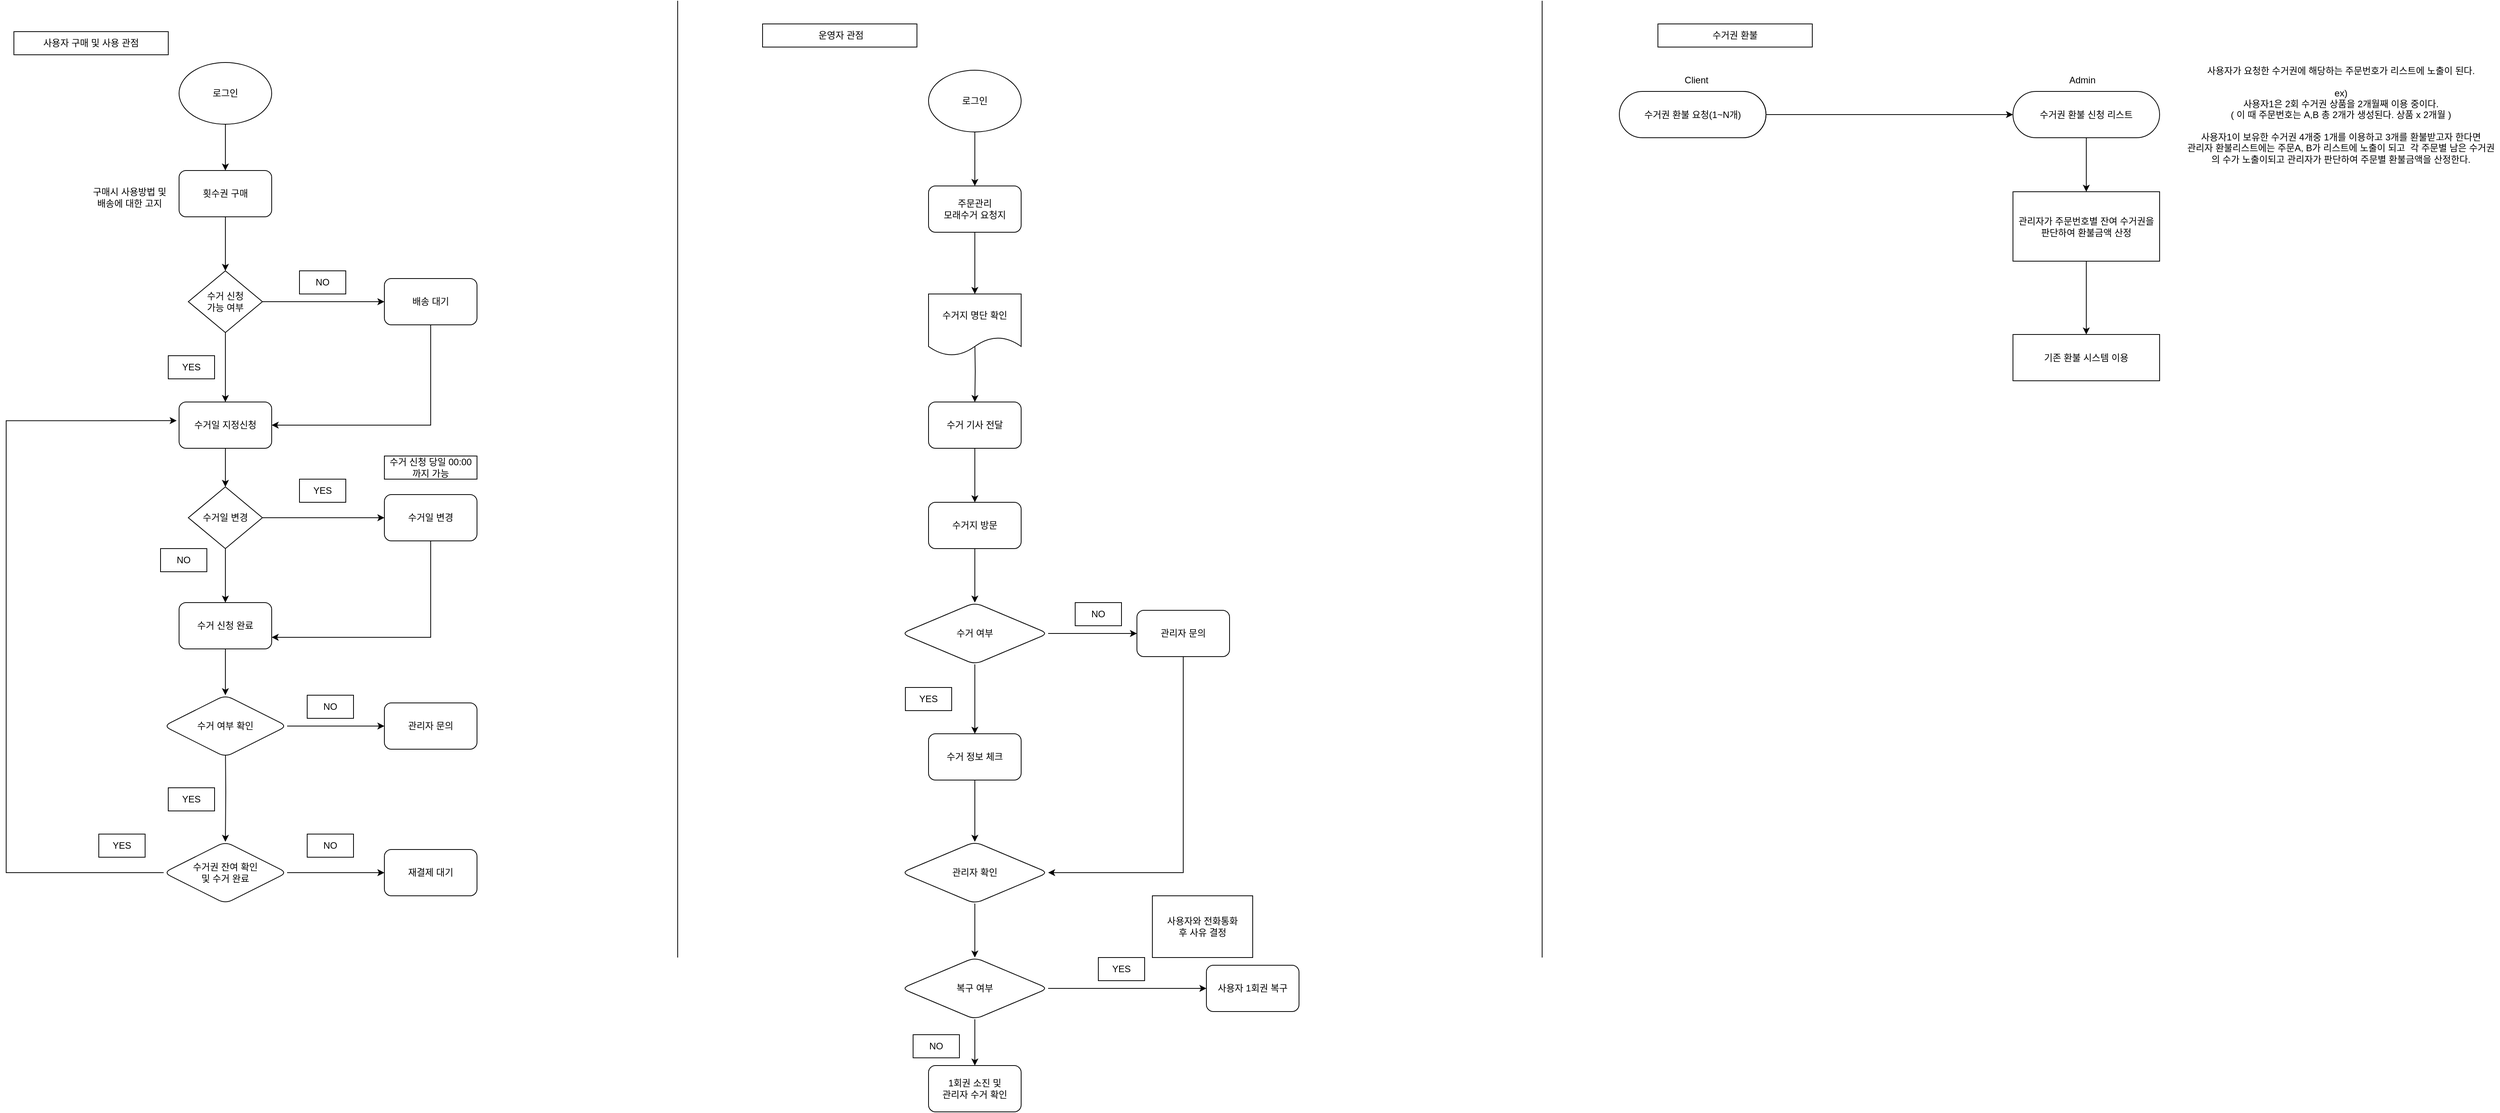<mxfile version="22.0.7" type="github" pages="2">
  <diagram id="H3zZEIaYL67HUxXsGde5" name="페이지-2">
    <mxGraphModel dx="2868" dy="1476" grid="1" gridSize="10" guides="1" tooltips="1" connect="1" arrows="1" fold="1" page="1" pageScale="1" pageWidth="1200" pageHeight="1920" math="0" shadow="0">
      <root>
        <mxCell id="0" />
        <mxCell id="1" parent="0" />
        <mxCell id="jmfgGKxmENcSXTLJLYZ2-7" value="" style="edgeStyle=orthogonalEdgeStyle;rounded=0;orthogonalLoop=1;jettySize=auto;html=1;" parent="1" source="jmfgGKxmENcSXTLJLYZ2-1" target="jmfgGKxmENcSXTLJLYZ2-2" edge="1">
          <mxGeometry relative="1" as="geometry" />
        </mxCell>
        <mxCell id="jmfgGKxmENcSXTLJLYZ2-1" value="로그인" style="ellipse;whiteSpace=wrap;html=1;" parent="1" vertex="1">
          <mxGeometry x="514" y="80" width="120" height="80" as="geometry" />
        </mxCell>
        <mxCell id="jmfgGKxmENcSXTLJLYZ2-8" value="" style="edgeStyle=orthogonalEdgeStyle;rounded=0;orthogonalLoop=1;jettySize=auto;html=1;" parent="1" source="jmfgGKxmENcSXTLJLYZ2-2" target="jmfgGKxmENcSXTLJLYZ2-4" edge="1">
          <mxGeometry relative="1" as="geometry" />
        </mxCell>
        <mxCell id="jmfgGKxmENcSXTLJLYZ2-2" value="횟수권 구매" style="rounded=1;whiteSpace=wrap;html=1;" parent="1" vertex="1">
          <mxGeometry x="514" y="220" width="120" height="60" as="geometry" />
        </mxCell>
        <mxCell id="jmfgGKxmENcSXTLJLYZ2-6" value="" style="edgeStyle=orthogonalEdgeStyle;rounded=0;orthogonalLoop=1;jettySize=auto;html=1;" parent="1" source="jmfgGKxmENcSXTLJLYZ2-4" target="jmfgGKxmENcSXTLJLYZ2-5" edge="1">
          <mxGeometry relative="1" as="geometry" />
        </mxCell>
        <mxCell id="jmfgGKxmENcSXTLJLYZ2-11" value="" style="edgeStyle=orthogonalEdgeStyle;rounded=0;orthogonalLoop=1;jettySize=auto;html=1;" parent="1" source="jmfgGKxmENcSXTLJLYZ2-4" edge="1">
          <mxGeometry relative="1" as="geometry">
            <mxPoint x="574" y="520" as="targetPoint" />
          </mxGeometry>
        </mxCell>
        <mxCell id="jmfgGKxmENcSXTLJLYZ2-4" value="수거 신청 &lt;br&gt;가능 여부" style="rhombus;whiteSpace=wrap;html=1;" parent="1" vertex="1">
          <mxGeometry x="526" y="350" width="96" height="80" as="geometry" />
        </mxCell>
        <mxCell id="jmfgGKxmENcSXTLJLYZ2-26" style="edgeStyle=orthogonalEdgeStyle;rounded=0;orthogonalLoop=1;jettySize=auto;html=1;entryX=1;entryY=0.5;entryDx=0;entryDy=0;" parent="1" source="jmfgGKxmENcSXTLJLYZ2-5" target="jmfgGKxmENcSXTLJLYZ2-15" edge="1">
          <mxGeometry relative="1" as="geometry">
            <Array as="points">
              <mxPoint x="840" y="550" />
            </Array>
          </mxGeometry>
        </mxCell>
        <mxCell id="jmfgGKxmENcSXTLJLYZ2-5" value="배송 대기" style="rounded=1;whiteSpace=wrap;html=1;" parent="1" vertex="1">
          <mxGeometry x="780" y="360" width="120" height="60" as="geometry" />
        </mxCell>
        <mxCell id="jmfgGKxmENcSXTLJLYZ2-9" value="구매시 사용방법 및&lt;br&gt;배송에 대한 고지" style="text;html=1;strokeColor=none;fillColor=none;align=center;verticalAlign=middle;whiteSpace=wrap;rounded=0;" parent="1" vertex="1">
          <mxGeometry x="390" y="220" width="120" height="70" as="geometry" />
        </mxCell>
        <mxCell id="jmfgGKxmENcSXTLJLYZ2-13" value="NO" style="text;html=1;strokeColor=default;fillColor=none;align=center;verticalAlign=middle;whiteSpace=wrap;rounded=0;" parent="1" vertex="1">
          <mxGeometry x="670" y="350" width="60" height="30" as="geometry" />
        </mxCell>
        <mxCell id="jmfgGKxmENcSXTLJLYZ2-14" value="YES" style="text;html=1;strokeColor=default;fillColor=none;align=center;verticalAlign=middle;whiteSpace=wrap;rounded=0;" parent="1" vertex="1">
          <mxGeometry x="500" y="460" width="60" height="30" as="geometry" />
        </mxCell>
        <mxCell id="jmfgGKxmENcSXTLJLYZ2-18" value="" style="edgeStyle=orthogonalEdgeStyle;rounded=0;orthogonalLoop=1;jettySize=auto;html=1;" parent="1" source="jmfgGKxmENcSXTLJLYZ2-15" target="jmfgGKxmENcSXTLJLYZ2-17" edge="1">
          <mxGeometry relative="1" as="geometry" />
        </mxCell>
        <mxCell id="jmfgGKxmENcSXTLJLYZ2-15" value="수거일 지정신청" style="rounded=1;whiteSpace=wrap;html=1;" parent="1" vertex="1">
          <mxGeometry x="514" y="520" width="120" height="60" as="geometry" />
        </mxCell>
        <mxCell id="jmfgGKxmENcSXTLJLYZ2-22" value="" style="edgeStyle=orthogonalEdgeStyle;rounded=0;orthogonalLoop=1;jettySize=auto;html=1;" parent="1" source="jmfgGKxmENcSXTLJLYZ2-17" target="jmfgGKxmENcSXTLJLYZ2-19" edge="1">
          <mxGeometry relative="1" as="geometry" />
        </mxCell>
        <mxCell id="jmfgGKxmENcSXTLJLYZ2-24" value="" style="edgeStyle=orthogonalEdgeStyle;rounded=0;orthogonalLoop=1;jettySize=auto;html=1;" parent="1" source="jmfgGKxmENcSXTLJLYZ2-17" target="jmfgGKxmENcSXTLJLYZ2-23" edge="1">
          <mxGeometry relative="1" as="geometry" />
        </mxCell>
        <mxCell id="jmfgGKxmENcSXTLJLYZ2-17" value="수거일 변경" style="rhombus;whiteSpace=wrap;html=1;" parent="1" vertex="1">
          <mxGeometry x="526" y="630" width="96" height="80" as="geometry" />
        </mxCell>
        <mxCell id="45ZhJ96Yoqv4pbPW2KJ0-20" value="" style="edgeStyle=orthogonalEdgeStyle;rounded=0;orthogonalLoop=1;jettySize=auto;html=1;" parent="1" source="jmfgGKxmENcSXTLJLYZ2-19" edge="1">
          <mxGeometry relative="1" as="geometry">
            <mxPoint x="574" y="900" as="targetPoint" />
          </mxGeometry>
        </mxCell>
        <mxCell id="jmfgGKxmENcSXTLJLYZ2-19" value="수거 신청 완료" style="rounded=1;whiteSpace=wrap;html=1;" parent="1" vertex="1">
          <mxGeometry x="514" y="780" width="120" height="60" as="geometry" />
        </mxCell>
        <mxCell id="jmfgGKxmENcSXTLJLYZ2-20" value="NO" style="text;html=1;strokeColor=default;fillColor=none;align=center;verticalAlign=middle;whiteSpace=wrap;rounded=0;" parent="1" vertex="1">
          <mxGeometry x="490" y="710" width="60" height="30" as="geometry" />
        </mxCell>
        <mxCell id="jmfgGKxmENcSXTLJLYZ2-27" style="edgeStyle=orthogonalEdgeStyle;rounded=0;orthogonalLoop=1;jettySize=auto;html=1;entryX=1;entryY=0.75;entryDx=0;entryDy=0;" parent="1" source="jmfgGKxmENcSXTLJLYZ2-23" target="jmfgGKxmENcSXTLJLYZ2-19" edge="1">
          <mxGeometry relative="1" as="geometry">
            <Array as="points">
              <mxPoint x="840" y="825" />
            </Array>
          </mxGeometry>
        </mxCell>
        <mxCell id="jmfgGKxmENcSXTLJLYZ2-23" value="수거일 변경" style="rounded=1;whiteSpace=wrap;html=1;" parent="1" vertex="1">
          <mxGeometry x="780" y="640" width="120" height="60" as="geometry" />
        </mxCell>
        <mxCell id="jmfgGKxmENcSXTLJLYZ2-25" value="YES" style="text;html=1;strokeColor=default;fillColor=none;align=center;verticalAlign=middle;whiteSpace=wrap;rounded=0;" parent="1" vertex="1">
          <mxGeometry x="670" y="620" width="60" height="30" as="geometry" />
        </mxCell>
        <mxCell id="jmfgGKxmENcSXTLJLYZ2-28" value="사용자 구매 및 사용 관점" style="text;html=1;strokeColor=default;fillColor=none;align=center;verticalAlign=middle;whiteSpace=wrap;rounded=0;" parent="1" vertex="1">
          <mxGeometry x="300" y="40" width="200" height="30" as="geometry" />
        </mxCell>
        <mxCell id="45ZhJ96Yoqv4pbPW2KJ0-14" value="" style="edgeStyle=orthogonalEdgeStyle;rounded=0;orthogonalLoop=1;jettySize=auto;html=1;" parent="1" target="45ZhJ96Yoqv4pbPW2KJ0-12" edge="1">
          <mxGeometry relative="1" as="geometry">
            <mxPoint x="574" y="960" as="sourcePoint" />
          </mxGeometry>
        </mxCell>
        <mxCell id="45ZhJ96Yoqv4pbPW2KJ0-16" value="" style="edgeStyle=orthogonalEdgeStyle;rounded=0;orthogonalLoop=1;jettySize=auto;html=1;entryX=-0.026;entryY=0.403;entryDx=0;entryDy=0;entryPerimeter=0;" parent="1" source="45ZhJ96Yoqv4pbPW2KJ0-12" target="jmfgGKxmENcSXTLJLYZ2-15" edge="1">
          <mxGeometry relative="1" as="geometry">
            <Array as="points">
              <mxPoint x="290" y="1130" />
              <mxPoint x="290" y="544" />
            </Array>
          </mxGeometry>
        </mxCell>
        <mxCell id="45ZhJ96Yoqv4pbPW2KJ0-18" value="" style="edgeStyle=orthogonalEdgeStyle;rounded=0;orthogonalLoop=1;jettySize=auto;html=1;" parent="1" source="45ZhJ96Yoqv4pbPW2KJ0-12" target="45ZhJ96Yoqv4pbPW2KJ0-17" edge="1">
          <mxGeometry relative="1" as="geometry" />
        </mxCell>
        <mxCell id="45ZhJ96Yoqv4pbPW2KJ0-12" value="수거권 잔여 확인&lt;br&gt;및 수거 완료" style="rhombus;whiteSpace=wrap;html=1;rounded=1;" parent="1" vertex="1">
          <mxGeometry x="494" y="1090" width="160" height="80" as="geometry" />
        </mxCell>
        <mxCell id="45ZhJ96Yoqv4pbPW2KJ0-15" value="YES" style="text;html=1;strokeColor=default;fillColor=none;align=center;verticalAlign=middle;whiteSpace=wrap;rounded=0;" parent="1" vertex="1">
          <mxGeometry x="410" y="1080" width="60" height="30" as="geometry" />
        </mxCell>
        <mxCell id="45ZhJ96Yoqv4pbPW2KJ0-17" value="재결제 대기" style="whiteSpace=wrap;html=1;rounded=1;" parent="1" vertex="1">
          <mxGeometry x="780" y="1100" width="120" height="60" as="geometry" />
        </mxCell>
        <mxCell id="45ZhJ96Yoqv4pbPW2KJ0-19" value="NO" style="text;html=1;strokeColor=default;fillColor=none;align=center;verticalAlign=middle;whiteSpace=wrap;rounded=0;" parent="1" vertex="1">
          <mxGeometry x="680" y="1080" width="60" height="30" as="geometry" />
        </mxCell>
        <mxCell id="45ZhJ96Yoqv4pbPW2KJ0-21" value="&amp;nbsp;운영자 관점" style="text;html=1;strokeColor=default;fillColor=none;align=center;verticalAlign=middle;whiteSpace=wrap;rounded=0;" parent="1" vertex="1">
          <mxGeometry x="1270" y="30" width="200" height="30" as="geometry" />
        </mxCell>
        <mxCell id="45ZhJ96Yoqv4pbPW2KJ0-24" value="" style="edgeStyle=orthogonalEdgeStyle;rounded=0;orthogonalLoop=1;jettySize=auto;html=1;" parent="1" source="45ZhJ96Yoqv4pbPW2KJ0-22" target="45ZhJ96Yoqv4pbPW2KJ0-23" edge="1">
          <mxGeometry relative="1" as="geometry" />
        </mxCell>
        <mxCell id="45ZhJ96Yoqv4pbPW2KJ0-22" value="로그인" style="ellipse;whiteSpace=wrap;html=1;" parent="1" vertex="1">
          <mxGeometry x="1485" y="90" width="120" height="80" as="geometry" />
        </mxCell>
        <mxCell id="45ZhJ96Yoqv4pbPW2KJ0-26" value="" style="edgeStyle=orthogonalEdgeStyle;rounded=0;orthogonalLoop=1;jettySize=auto;html=1;" parent="1" source="45ZhJ96Yoqv4pbPW2KJ0-23" edge="1">
          <mxGeometry relative="1" as="geometry">
            <mxPoint x="1545" y="380" as="targetPoint" />
          </mxGeometry>
        </mxCell>
        <mxCell id="45ZhJ96Yoqv4pbPW2KJ0-23" value="주문관리&lt;br&gt;모래수거 요청지" style="rounded=1;whiteSpace=wrap;html=1;" parent="1" vertex="1">
          <mxGeometry x="1485" y="240" width="120" height="60" as="geometry" />
        </mxCell>
        <mxCell id="45ZhJ96Yoqv4pbPW2KJ0-28" value="" style="edgeStyle=orthogonalEdgeStyle;rounded=0;orthogonalLoop=1;jettySize=auto;html=1;" parent="1" target="45ZhJ96Yoqv4pbPW2KJ0-27" edge="1">
          <mxGeometry relative="1" as="geometry">
            <mxPoint x="1545" y="440" as="sourcePoint" />
          </mxGeometry>
        </mxCell>
        <mxCell id="45ZhJ96Yoqv4pbPW2KJ0-37" value="" style="edgeStyle=orthogonalEdgeStyle;rounded=0;orthogonalLoop=1;jettySize=auto;html=1;" parent="1" source="45ZhJ96Yoqv4pbPW2KJ0-27" edge="1">
          <mxGeometry relative="1" as="geometry">
            <mxPoint x="1545" y="650" as="targetPoint" />
          </mxGeometry>
        </mxCell>
        <mxCell id="45ZhJ96Yoqv4pbPW2KJ0-27" value="수거 기사 전달" style="whiteSpace=wrap;html=1;rounded=1;" parent="1" vertex="1">
          <mxGeometry x="1485" y="520" width="120" height="60" as="geometry" />
        </mxCell>
        <mxCell id="45ZhJ96Yoqv4pbPW2KJ0-40" value="" style="edgeStyle=orthogonalEdgeStyle;rounded=0;orthogonalLoop=1;jettySize=auto;html=1;" parent="1" source="45ZhJ96Yoqv4pbPW2KJ0-33" target="45ZhJ96Yoqv4pbPW2KJ0-39" edge="1">
          <mxGeometry relative="1" as="geometry" />
        </mxCell>
        <mxCell id="45ZhJ96Yoqv4pbPW2KJ0-33" value="수거지 방문" style="whiteSpace=wrap;html=1;rounded=1;" parent="1" vertex="1">
          <mxGeometry x="1485" y="650" width="120" height="60" as="geometry" />
        </mxCell>
        <mxCell id="45ZhJ96Yoqv4pbPW2KJ0-35" value="NO" style="text;html=1;strokeColor=default;fillColor=none;align=center;verticalAlign=middle;whiteSpace=wrap;rounded=0;" parent="1" vertex="1">
          <mxGeometry x="1675" y="780" width="60" height="30" as="geometry" />
        </mxCell>
        <mxCell id="45ZhJ96Yoqv4pbPW2KJ0-43" value="" style="edgeStyle=orthogonalEdgeStyle;rounded=0;orthogonalLoop=1;jettySize=auto;html=1;" parent="1" source="45ZhJ96Yoqv4pbPW2KJ0-39" target="45ZhJ96Yoqv4pbPW2KJ0-42" edge="1">
          <mxGeometry relative="1" as="geometry" />
        </mxCell>
        <mxCell id="45ZhJ96Yoqv4pbPW2KJ0-52" value="" style="edgeStyle=orthogonalEdgeStyle;rounded=0;orthogonalLoop=1;jettySize=auto;html=1;" parent="1" source="45ZhJ96Yoqv4pbPW2KJ0-39" target="45ZhJ96Yoqv4pbPW2KJ0-51" edge="1">
          <mxGeometry relative="1" as="geometry" />
        </mxCell>
        <mxCell id="45ZhJ96Yoqv4pbPW2KJ0-39" value="수거 여부" style="rhombus;whiteSpace=wrap;html=1;rounded=1;" parent="1" vertex="1">
          <mxGeometry x="1450" y="780" width="190" height="80" as="geometry" />
        </mxCell>
        <mxCell id="45ZhJ96Yoqv4pbPW2KJ0-58" style="edgeStyle=orthogonalEdgeStyle;rounded=0;orthogonalLoop=1;jettySize=auto;html=1;entryX=1;entryY=0.5;entryDx=0;entryDy=0;" parent="1" source="45ZhJ96Yoqv4pbPW2KJ0-42" target="45ZhJ96Yoqv4pbPW2KJ0-57" edge="1">
          <mxGeometry relative="1" as="geometry">
            <Array as="points">
              <mxPoint x="1815" y="1130" />
            </Array>
          </mxGeometry>
        </mxCell>
        <mxCell id="45ZhJ96Yoqv4pbPW2KJ0-42" value="관리자 문의" style="whiteSpace=wrap;html=1;rounded=1;" parent="1" vertex="1">
          <mxGeometry x="1755" y="790" width="120" height="60" as="geometry" />
        </mxCell>
        <mxCell id="45ZhJ96Yoqv4pbPW2KJ0-44" value="수거지 명단 확인" style="shape=document;whiteSpace=wrap;html=1;boundedLbl=1;" parent="1" vertex="1">
          <mxGeometry x="1485" y="380" width="120" height="80" as="geometry" />
        </mxCell>
        <mxCell id="45ZhJ96Yoqv4pbPW2KJ0-47" value="" style="edgeStyle=orthogonalEdgeStyle;rounded=0;orthogonalLoop=1;jettySize=auto;html=1;" parent="1" source="45ZhJ96Yoqv4pbPW2KJ0-45" target="45ZhJ96Yoqv4pbPW2KJ0-46" edge="1">
          <mxGeometry relative="1" as="geometry" />
        </mxCell>
        <mxCell id="45ZhJ96Yoqv4pbPW2KJ0-45" value="수거 여부 확인" style="rhombus;whiteSpace=wrap;html=1;rounded=1;" parent="1" vertex="1">
          <mxGeometry x="494" y="900" width="160" height="80" as="geometry" />
        </mxCell>
        <mxCell id="45ZhJ96Yoqv4pbPW2KJ0-46" value="관리자 문의" style="whiteSpace=wrap;html=1;rounded=1;" parent="1" vertex="1">
          <mxGeometry x="780" y="910" width="120" height="60" as="geometry" />
        </mxCell>
        <mxCell id="45ZhJ96Yoqv4pbPW2KJ0-48" value="NO" style="text;html=1;strokeColor=default;fillColor=none;align=center;verticalAlign=middle;whiteSpace=wrap;rounded=0;" parent="1" vertex="1">
          <mxGeometry x="680" y="900" width="60" height="30" as="geometry" />
        </mxCell>
        <mxCell id="45ZhJ96Yoqv4pbPW2KJ0-49" value="YES" style="text;html=1;strokeColor=default;fillColor=none;align=center;verticalAlign=middle;whiteSpace=wrap;rounded=0;" parent="1" vertex="1">
          <mxGeometry x="500" y="1020" width="60" height="30" as="geometry" />
        </mxCell>
        <mxCell id="45ZhJ96Yoqv4pbPW2KJ0-55" value="" style="edgeStyle=orthogonalEdgeStyle;rounded=0;orthogonalLoop=1;jettySize=auto;html=1;" parent="1" source="45ZhJ96Yoqv4pbPW2KJ0-51" edge="1">
          <mxGeometry relative="1" as="geometry">
            <mxPoint x="1545" y="1090" as="targetPoint" />
          </mxGeometry>
        </mxCell>
        <mxCell id="45ZhJ96Yoqv4pbPW2KJ0-51" value="수거 정보 체크" style="whiteSpace=wrap;html=1;rounded=1;" parent="1" vertex="1">
          <mxGeometry x="1485" y="950" width="120" height="60" as="geometry" />
        </mxCell>
        <mxCell id="45ZhJ96Yoqv4pbPW2KJ0-53" value="YES" style="text;html=1;strokeColor=default;fillColor=none;align=center;verticalAlign=middle;whiteSpace=wrap;rounded=0;" parent="1" vertex="1">
          <mxGeometry x="1455" y="890" width="60" height="30" as="geometry" />
        </mxCell>
        <mxCell id="45ZhJ96Yoqv4pbPW2KJ0-60" style="edgeStyle=orthogonalEdgeStyle;rounded=0;orthogonalLoop=1;jettySize=auto;html=1;" parent="1" source="45ZhJ96Yoqv4pbPW2KJ0-57" target="45ZhJ96Yoqv4pbPW2KJ0-59" edge="1">
          <mxGeometry relative="1" as="geometry" />
        </mxCell>
        <mxCell id="45ZhJ96Yoqv4pbPW2KJ0-57" value="관리자 확인" style="rhombus;whiteSpace=wrap;html=1;rounded=1;" parent="1" vertex="1">
          <mxGeometry x="1450" y="1090" width="190" height="80" as="geometry" />
        </mxCell>
        <mxCell id="45ZhJ96Yoqv4pbPW2KJ0-62" value="" style="edgeStyle=orthogonalEdgeStyle;rounded=0;orthogonalLoop=1;jettySize=auto;html=1;" parent="1" source="45ZhJ96Yoqv4pbPW2KJ0-59" target="45ZhJ96Yoqv4pbPW2KJ0-61" edge="1">
          <mxGeometry relative="1" as="geometry" />
        </mxCell>
        <mxCell id="45ZhJ96Yoqv4pbPW2KJ0-65" value="" style="edgeStyle=orthogonalEdgeStyle;rounded=0;orthogonalLoop=1;jettySize=auto;html=1;" parent="1" source="45ZhJ96Yoqv4pbPW2KJ0-59" target="45ZhJ96Yoqv4pbPW2KJ0-64" edge="1">
          <mxGeometry relative="1" as="geometry" />
        </mxCell>
        <mxCell id="45ZhJ96Yoqv4pbPW2KJ0-59" value="복구 여부" style="rhombus;whiteSpace=wrap;html=1;rounded=1;" parent="1" vertex="1">
          <mxGeometry x="1450" y="1240" width="190" height="80" as="geometry" />
        </mxCell>
        <mxCell id="45ZhJ96Yoqv4pbPW2KJ0-61" value="사용자 1회권 복구" style="whiteSpace=wrap;html=1;rounded=1;" parent="1" vertex="1">
          <mxGeometry x="1845" y="1250" width="120" height="60" as="geometry" />
        </mxCell>
        <mxCell id="45ZhJ96Yoqv4pbPW2KJ0-63" value="YES" style="text;html=1;strokeColor=default;fillColor=none;align=center;verticalAlign=middle;whiteSpace=wrap;rounded=0;" parent="1" vertex="1">
          <mxGeometry x="1705" y="1240" width="60" height="30" as="geometry" />
        </mxCell>
        <mxCell id="45ZhJ96Yoqv4pbPW2KJ0-64" value="1회권 소진 및&lt;br&gt;관리자 수거 확인" style="whiteSpace=wrap;html=1;rounded=1;" parent="1" vertex="1">
          <mxGeometry x="1485" y="1380" width="120" height="60" as="geometry" />
        </mxCell>
        <mxCell id="45ZhJ96Yoqv4pbPW2KJ0-66" value="NO" style="text;html=1;strokeColor=default;fillColor=none;align=center;verticalAlign=middle;whiteSpace=wrap;rounded=0;" parent="1" vertex="1">
          <mxGeometry x="1465" y="1340" width="60" height="30" as="geometry" />
        </mxCell>
        <mxCell id="45ZhJ96Yoqv4pbPW2KJ0-67" value="사용자와 전화통화 &lt;br&gt;후 사유 결정" style="text;html=1;strokeColor=default;fillColor=none;align=center;verticalAlign=middle;whiteSpace=wrap;rounded=0;" parent="1" vertex="1">
          <mxGeometry x="1775" y="1160" width="130" height="80" as="geometry" />
        </mxCell>
        <mxCell id="45ZhJ96Yoqv4pbPW2KJ0-68" value="수거 신청 당일 00:00 까지 가능" style="text;html=1;strokeColor=default;fillColor=none;align=center;verticalAlign=middle;whiteSpace=wrap;rounded=0;" parent="1" vertex="1">
          <mxGeometry x="780" y="590" width="120" height="30" as="geometry" />
        </mxCell>
        <mxCell id="45ZhJ96Yoqv4pbPW2KJ0-69" value="" style="endArrow=none;html=1;rounded=0;" parent="1" edge="1">
          <mxGeometry width="50" height="50" relative="1" as="geometry">
            <mxPoint x="1160" y="1240" as="sourcePoint" />
            <mxPoint x="1160" as="targetPoint" />
          </mxGeometry>
        </mxCell>
        <mxCell id="ESHMhZyScrzDNSQAjK8A-1" value="" style="edgeStyle=orthogonalEdgeStyle;rounded=0;orthogonalLoop=1;jettySize=auto;html=1;entryX=0;entryY=0.5;entryDx=0;entryDy=0;" edge="1" parent="1" source="ESHMhZyScrzDNSQAjK8A-2" target="ESHMhZyScrzDNSQAjK8A-4">
          <mxGeometry relative="1" as="geometry">
            <mxPoint x="2480" y="247.5" as="targetPoint" />
          </mxGeometry>
        </mxCell>
        <mxCell id="ESHMhZyScrzDNSQAjK8A-2" value="수거권 환불 요청(1~N개)" style="rounded=1;whiteSpace=wrap;html=1;arcSize=50;" vertex="1" parent="1">
          <mxGeometry x="2390" y="117.5" width="180" height="60" as="geometry" />
        </mxCell>
        <mxCell id="ESHMhZyScrzDNSQAjK8A-3" value="Client" style="text;html=1;strokeColor=none;fillColor=none;align=center;verticalAlign=middle;whiteSpace=wrap;rounded=0;" vertex="1" parent="1">
          <mxGeometry x="2400" y="87.5" width="160" height="30" as="geometry" />
        </mxCell>
        <mxCell id="ESHMhZyScrzDNSQAjK8A-4" value="수거권 환불 신청 리스트" style="rounded=1;whiteSpace=wrap;html=1;arcSize=50;" vertex="1" parent="1">
          <mxGeometry x="2890" y="117.5" width="190" height="60" as="geometry" />
        </mxCell>
        <mxCell id="ESHMhZyScrzDNSQAjK8A-5" value="Admin" style="text;html=1;strokeColor=none;fillColor=none;align=center;verticalAlign=middle;whiteSpace=wrap;rounded=0;" vertex="1" parent="1">
          <mxGeometry x="2900" y="87.5" width="160" height="30" as="geometry" />
        </mxCell>
        <mxCell id="ESHMhZyScrzDNSQAjK8A-7" value="" style="edgeStyle=orthogonalEdgeStyle;rounded=0;orthogonalLoop=1;jettySize=auto;html=1;" edge="1" parent="1" source="ESHMhZyScrzDNSQAjK8A-8" target="ESHMhZyScrzDNSQAjK8A-9">
          <mxGeometry relative="1" as="geometry" />
        </mxCell>
        <mxCell id="ESHMhZyScrzDNSQAjK8A-8" value="관리자가 주문번호별 잔여 수거권을 판단하여 환불금액 산정" style="rounded=0;whiteSpace=wrap;html=1;" vertex="1" parent="1">
          <mxGeometry x="2890" y="247.5" width="190" height="90" as="geometry" />
        </mxCell>
        <mxCell id="ESHMhZyScrzDNSQAjK8A-9" value="기존 환불 시스템 이용" style="whiteSpace=wrap;html=1;rounded=0;" vertex="1" parent="1">
          <mxGeometry x="2890" y="432.5" width="190" height="60" as="geometry" />
        </mxCell>
        <mxCell id="ESHMhZyScrzDNSQAjK8A-10" value="" style="endArrow=classic;html=1;rounded=0;exitX=0.5;exitY=1;exitDx=0;exitDy=0;entryX=0.5;entryY=0;entryDx=0;entryDy=0;entryPerimeter=0;" edge="1" parent="1" source="ESHMhZyScrzDNSQAjK8A-4" target="ESHMhZyScrzDNSQAjK8A-8">
          <mxGeometry width="50" height="50" relative="1" as="geometry">
            <mxPoint x="2955" y="217.5" as="sourcePoint" />
            <mxPoint x="2980" y="248.5" as="targetPoint" />
          </mxGeometry>
        </mxCell>
        <mxCell id="ESHMhZyScrzDNSQAjK8A-11" value="수거권 환불 요청(1~N개)" style="rounded=1;whiteSpace=wrap;html=1;arcSize=50;" vertex="1" parent="1">
          <mxGeometry x="2380" y="117.5" width="190" height="60" as="geometry" />
        </mxCell>
        <mxCell id="cErXIgc5VA-AO4xyRw0s-1" value="사용자가 요청한 수거권에 해당하는 주문번호가 리스트에 노출이 된다.&lt;br&gt;&lt;br&gt;&lt;div style=&quot;&quot;&gt;&lt;span style=&quot;background-color: initial;&quot;&gt;ex) &lt;br&gt;사용자1은 2회 수거권 상품을 2개월째 이용 중이다.&lt;/span&gt;&lt;/div&gt;( 이 때 주문번호는 A,B 총 2개가 생성된다. 상품 x 2개월 )&lt;br&gt;&lt;br&gt;사용자1이 보유한 수거권 4개중 1개를 이용하고 3개를 환불받고자 한다면&lt;br&gt;관리자 환불리스트에는 주문A, B가 리스트에 노출이 되고&amp;nbsp; 각 주문별 남은 수거권의 수가 노출이되고 관리자가 판단하여 주문별 환불금액을 산정한다." style="text;html=1;strokeColor=none;fillColor=none;align=center;verticalAlign=middle;whiteSpace=wrap;rounded=0;" vertex="1" parent="1">
          <mxGeometry x="3110" y="72.5" width="410" height="150" as="geometry" />
        </mxCell>
        <mxCell id="0Ex9Il8IAYDIlaeAYDWc-1" value="" style="endArrow=none;html=1;rounded=0;" edge="1" parent="1">
          <mxGeometry width="50" height="50" relative="1" as="geometry">
            <mxPoint x="2280" y="1240" as="sourcePoint" />
            <mxPoint x="2280" as="targetPoint" />
          </mxGeometry>
        </mxCell>
        <mxCell id="FvE_LCUF_8firkSSVCOH-1" value="수거권 환불" style="text;html=1;strokeColor=default;fillColor=none;align=center;verticalAlign=middle;whiteSpace=wrap;rounded=0;" vertex="1" parent="1">
          <mxGeometry x="2430" y="30" width="200" height="30" as="geometry" />
        </mxCell>
      </root>
    </mxGraphModel>
  </diagram>
  <diagram name="페이지-1" id="zEJeCXBF85wVR9Q54pB5">
    <mxGraphModel dx="3703" dy="1054" grid="1" gridSize="10" guides="1" tooltips="1" connect="1" arrows="1" fold="1" page="1" pageScale="1" pageWidth="827" pageHeight="1169" math="0" shadow="0">
      <root>
        <mxCell id="0" />
        <mxCell id="1" parent="0" />
        <mxCell id="wbdzeqbuUdNN7gvUNx69-33" value="" style="edgeStyle=orthogonalEdgeStyle;rounded=0;orthogonalLoop=1;jettySize=auto;html=1;" parent="1" source="wbdzeqbuUdNN7gvUNx69-1" target="wbdzeqbuUdNN7gvUNx69-16" edge="1">
          <mxGeometry relative="1" as="geometry" />
        </mxCell>
        <mxCell id="wbdzeqbuUdNN7gvUNx69-1" value="수거권 구매 (1~N개)" style="rounded=1;whiteSpace=wrap;html=1;arcSize=50;" parent="1" vertex="1">
          <mxGeometry y="40" width="180" height="60" as="geometry" />
        </mxCell>
        <mxCell id="wbdzeqbuUdNN7gvUNx69-8" value="&lt;b&gt;Client - 수거 서비스 이용&lt;/b&gt;" style="text;html=1;strokeColor=none;fillColor=none;align=center;verticalAlign=middle;whiteSpace=wrap;rounded=0;" parent="1" vertex="1">
          <mxGeometry x="10" width="160" height="30" as="geometry" />
        </mxCell>
        <mxCell id="wbdzeqbuUdNN7gvUNx69-32" value="" style="edgeStyle=orthogonalEdgeStyle;rounded=0;orthogonalLoop=1;jettySize=auto;html=1;" parent="1" source="wbdzeqbuUdNN7gvUNx69-16" target="wbdzeqbuUdNN7gvUNx69-17" edge="1">
          <mxGeometry relative="1" as="geometry" />
        </mxCell>
        <mxCell id="wbdzeqbuUdNN7gvUNx69-16" value="정기결제&lt;br style=&quot;border-color: var(--border-color);&quot;&gt;(구매일 기준으로 4주뒤 재결제)" style="rounded=0;whiteSpace=wrap;html=1;" parent="1" vertex="1">
          <mxGeometry y="170" width="180" height="60" as="geometry" />
        </mxCell>
        <mxCell id="wbdzeqbuUdNN7gvUNx69-31" value="" style="edgeStyle=orthogonalEdgeStyle;rounded=0;orthogonalLoop=1;jettySize=auto;html=1;" parent="1" source="wbdzeqbuUdNN7gvUNx69-17" target="wbdzeqbuUdNN7gvUNx69-21" edge="1">
          <mxGeometry relative="1" as="geometry" />
        </mxCell>
        <mxCell id="wbdzeqbuUdNN7gvUNx69-17" value="수거 신청 및 수거일 지정" style="rounded=0;whiteSpace=wrap;html=1;" parent="1" vertex="1">
          <mxGeometry y="320" width="180" height="60" as="geometry" />
        </mxCell>
        <mxCell id="wbdzeqbuUdNN7gvUNx69-25" value="" style="edgeStyle=orthogonalEdgeStyle;rounded=0;orthogonalLoop=1;jettySize=auto;html=1;entryX=0;entryY=0.5;entryDx=0;entryDy=0;" parent="1" source="wbdzeqbuUdNN7gvUNx69-21" target="wbdzeqbuUdNN7gvUNx69-83" edge="1">
          <mxGeometry relative="1" as="geometry">
            <mxPoint x="307.5" y="500" as="targetPoint" />
          </mxGeometry>
        </mxCell>
        <mxCell id="wbdzeqbuUdNN7gvUNx69-27" value="" style="edgeStyle=orthogonalEdgeStyle;rounded=0;orthogonalLoop=1;jettySize=auto;html=1;" parent="1" source="wbdzeqbuUdNN7gvUNx69-21" target="wbdzeqbuUdNN7gvUNx69-26" edge="1">
          <mxGeometry relative="1" as="geometry" />
        </mxCell>
        <mxCell id="wbdzeqbuUdNN7gvUNx69-21" value="수거 기준 확인 요청" style="rhombus;whiteSpace=wrap;html=1;" parent="1" vertex="1">
          <mxGeometry x="-10" y="450" width="200" height="100" as="geometry" />
        </mxCell>
        <mxCell id="wbdzeqbuUdNN7gvUNx69-23" value="수거에 필요한 상품이 배송완료가 되었는지 등&lt;br&gt;수거하기 필요한 기준을 &lt;br&gt;사용자에게 고지하고 &lt;br&gt;판단하였는지에 대해 확인을 받고 진행한다." style="text;html=1;strokeColor=none;fillColor=none;align=center;verticalAlign=middle;whiteSpace=wrap;rounded=0;" parent="1" vertex="1">
          <mxGeometry x="-200" y="450" width="190" height="120" as="geometry" />
        </mxCell>
        <mxCell id="wbdzeqbuUdNN7gvUNx69-35" value="" style="edgeStyle=orthogonalEdgeStyle;rounded=0;orthogonalLoop=1;jettySize=auto;html=1;" parent="1" source="wbdzeqbuUdNN7gvUNx69-26" edge="1">
          <mxGeometry relative="1" as="geometry">
            <mxPoint x="90" y="780" as="targetPoint" />
          </mxGeometry>
        </mxCell>
        <mxCell id="wbdzeqbuUdNN7gvUNx69-26" value="YES" style="whiteSpace=wrap;html=1;" parent="1" vertex="1">
          <mxGeometry x="30" y="650" width="120" height="60" as="geometry" />
        </mxCell>
        <mxCell id="wbdzeqbuUdNN7gvUNx69-38" value="" style="edgeStyle=orthogonalEdgeStyle;rounded=0;orthogonalLoop=1;jettySize=auto;html=1;" parent="1" source="wbdzeqbuUdNN7gvUNx69-36" target="wbdzeqbuUdNN7gvUNx69-37" edge="1">
          <mxGeometry relative="1" as="geometry" />
        </mxCell>
        <mxCell id="wbdzeqbuUdNN7gvUNx69-40" value="" style="edgeStyle=orthogonalEdgeStyle;rounded=0;orthogonalLoop=1;jettySize=auto;html=1;" parent="1" source="wbdzeqbuUdNN7gvUNx69-36" target="wbdzeqbuUdNN7gvUNx69-39" edge="1">
          <mxGeometry relative="1" as="geometry" />
        </mxCell>
        <mxCell id="wbdzeqbuUdNN7gvUNx69-36" value="수거일 변경 신청" style="rhombus;whiteSpace=wrap;html=1;" parent="1" vertex="1">
          <mxGeometry x="-10" y="780" width="200" height="100" as="geometry" />
        </mxCell>
        <mxCell id="wbdzeqbuUdNN7gvUNx69-37" value="NO" style="whiteSpace=wrap;html=1;" parent="1" vertex="1">
          <mxGeometry x="310" y="800" width="120" height="60" as="geometry" />
        </mxCell>
        <mxCell id="wbdzeqbuUdNN7gvUNx69-42" value="" style="edgeStyle=orthogonalEdgeStyle;rounded=0;orthogonalLoop=1;jettySize=auto;html=1;" parent="1" source="wbdzeqbuUdNN7gvUNx69-39" target="wbdzeqbuUdNN7gvUNx69-41" edge="1">
          <mxGeometry relative="1" as="geometry" />
        </mxCell>
        <mxCell id="wbdzeqbuUdNN7gvUNx69-39" value="YES" style="whiteSpace=wrap;html=1;" parent="1" vertex="1">
          <mxGeometry x="30" y="980" width="120" height="60" as="geometry" />
        </mxCell>
        <mxCell id="wbdzeqbuUdNN7gvUNx69-41" value="수거일 변경&amp;nbsp;" style="rounded=1;whiteSpace=wrap;html=1;" parent="1" vertex="1">
          <mxGeometry x="30" y="1120" width="120" height="60" as="geometry" />
        </mxCell>
        <mxCell id="wbdzeqbuUdNN7gvUNx69-63" value="" style="edgeStyle=orthogonalEdgeStyle;rounded=0;orthogonalLoop=1;jettySize=auto;html=1;" parent="1" source="wbdzeqbuUdNN7gvUNx69-47" target="wbdzeqbuUdNN7gvUNx69-62" edge="1">
          <mxGeometry relative="1" as="geometry" />
        </mxCell>
        <mxCell id="wbdzeqbuUdNN7gvUNx69-47" value="수거일 변경 완료" style="rounded=0;whiteSpace=wrap;html=1;" parent="1" vertex="1">
          <mxGeometry x="30" y="1120" width="120" height="60" as="geometry" />
        </mxCell>
        <mxCell id="wbdzeqbuUdNN7gvUNx69-68" value="" style="edgeStyle=orthogonalEdgeStyle;rounded=0;orthogonalLoop=1;jettySize=auto;html=1;" parent="1" source="wbdzeqbuUdNN7gvUNx69-62" target="wbdzeqbuUdNN7gvUNx69-67" edge="1">
          <mxGeometry relative="1" as="geometry" />
        </mxCell>
        <mxCell id="wbdzeqbuUdNN7gvUNx69-70" value="" style="edgeStyle=orthogonalEdgeStyle;rounded=0;orthogonalLoop=1;jettySize=auto;html=1;" parent="1" source="wbdzeqbuUdNN7gvUNx69-62" edge="1">
          <mxGeometry relative="1" as="geometry">
            <mxPoint x="760" y="1290" as="targetPoint" />
          </mxGeometry>
        </mxCell>
        <mxCell id="wbdzeqbuUdNN7gvUNx69-62" value="수거가 정상 처리 되었는가 ?" style="rhombus;whiteSpace=wrap;html=1;rounded=0;" parent="1" vertex="1">
          <mxGeometry x="50" y="1250" width="460" height="80" as="geometry" />
        </mxCell>
        <mxCell id="wbdzeqbuUdNN7gvUNx69-66" value="" style="endArrow=classic;html=1;rounded=0;" parent="1" source="wbdzeqbuUdNN7gvUNx69-37" edge="1">
          <mxGeometry width="50" height="50" relative="1" as="geometry">
            <mxPoint x="324.09" y="958.97" as="sourcePoint" />
            <mxPoint x="279.995" y="1249.997" as="targetPoint" />
            <Array as="points">
              <mxPoint x="370" y="1220" />
              <mxPoint x="280" y="1220" />
            </Array>
          </mxGeometry>
        </mxCell>
        <mxCell id="wbdzeqbuUdNN7gvUNx69-67" value="YES" style="whiteSpace=wrap;html=1;rounded=0;" parent="1" vertex="1">
          <mxGeometry x="220" y="1420" width="120" height="60" as="geometry" />
        </mxCell>
        <mxCell id="wbdzeqbuUdNN7gvUNx69-71" value="수거권 사용 완료" style="rounded=1;whiteSpace=wrap;html=1;" parent="1" vertex="1">
          <mxGeometry x="220" y="1530" width="120" height="60" as="geometry" />
        </mxCell>
        <mxCell id="wbdzeqbuUdNN7gvUNx69-73" value="" style="endArrow=classic;html=1;rounded=0;exitX=0.5;exitY=1;exitDx=0;exitDy=0;" parent="1" source="wbdzeqbuUdNN7gvUNx69-67" target="wbdzeqbuUdNN7gvUNx69-71" edge="1">
          <mxGeometry width="50" height="50" relative="1" as="geometry">
            <mxPoint x="280" y="1500" as="sourcePoint" />
            <mxPoint x="330" y="1450" as="targetPoint" />
          </mxGeometry>
        </mxCell>
        <mxCell id="wbdzeqbuUdNN7gvUNx69-78" value="" style="edgeStyle=orthogonalEdgeStyle;rounded=0;orthogonalLoop=1;jettySize=auto;html=1;" parent="1" source="wbdzeqbuUdNN7gvUNx69-76" target="wbdzeqbuUdNN7gvUNx69-77" edge="1">
          <mxGeometry relative="1" as="geometry" />
        </mxCell>
        <mxCell id="wbdzeqbuUdNN7gvUNx69-76" value="NO" style="rounded=0;whiteSpace=wrap;html=1;" parent="1" vertex="1">
          <mxGeometry x="640" y="1260" width="120" height="60" as="geometry" />
        </mxCell>
        <mxCell id="wbdzeqbuUdNN7gvUNx69-77" value="관리자 문의" style="whiteSpace=wrap;html=1;rounded=0;" parent="1" vertex="1">
          <mxGeometry x="640" y="1420" width="120" height="60" as="geometry" />
        </mxCell>
        <mxCell id="wbdzeqbuUdNN7gvUNx69-79" value="관리자 판단하여 &lt;br&gt;수거권 복구처리" style="rounded=1;whiteSpace=wrap;html=1;" parent="1" vertex="1">
          <mxGeometry x="640" y="1530" width="120" height="60" as="geometry" />
        </mxCell>
        <mxCell id="wbdzeqbuUdNN7gvUNx69-81" value="" style="endArrow=classic;html=1;rounded=0;entryX=0.5;entryY=0;entryDx=0;entryDy=0;exitX=0.5;exitY=1;exitDx=0;exitDy=0;" parent="1" source="wbdzeqbuUdNN7gvUNx69-77" target="wbdzeqbuUdNN7gvUNx69-79" edge="1">
          <mxGeometry width="50" height="50" relative="1" as="geometry">
            <mxPoint x="690" y="1490" as="sourcePoint" />
            <mxPoint x="725" y="1460" as="targetPoint" />
          </mxGeometry>
        </mxCell>
        <mxCell id="wbdzeqbuUdNN7gvUNx69-83" value="NO" style="rounded=1;whiteSpace=wrap;html=1;" parent="1" vertex="1">
          <mxGeometry x="310" y="470" width="120" height="60" as="geometry" />
        </mxCell>
        <mxCell id="wbdzeqbuUdNN7gvUNx69-100" value="" style="edgeStyle=orthogonalEdgeStyle;rounded=0;orthogonalLoop=1;jettySize=auto;html=1;entryX=0;entryY=0.5;entryDx=0;entryDy=0;" parent="1" source="wbdzeqbuUdNN7gvUNx69-101" target="wbdzeqbuUdNN7gvUNx69-103" edge="1">
          <mxGeometry relative="1" as="geometry">
            <mxPoint x="-1310" y="200" as="targetPoint" />
          </mxGeometry>
        </mxCell>
        <mxCell id="wbdzeqbuUdNN7gvUNx69-101" value="수거권 환불 요청(1~N개)" style="rounded=1;whiteSpace=wrap;html=1;arcSize=50;" parent="1" vertex="1">
          <mxGeometry x="-1400" y="70" width="180" height="60" as="geometry" />
        </mxCell>
        <mxCell id="wbdzeqbuUdNN7gvUNx69-102" value="Client" style="text;html=1;strokeColor=none;fillColor=none;align=center;verticalAlign=middle;whiteSpace=wrap;rounded=0;" parent="1" vertex="1">
          <mxGeometry x="-1390" y="40" width="160" height="30" as="geometry" />
        </mxCell>
        <mxCell id="wbdzeqbuUdNN7gvUNx69-103" value="수거권 환불 신청 리스트" style="rounded=1;whiteSpace=wrap;html=1;arcSize=50;" parent="1" vertex="1">
          <mxGeometry x="-900" y="70" width="190" height="60" as="geometry" />
        </mxCell>
        <mxCell id="wbdzeqbuUdNN7gvUNx69-104" value="Admin" style="text;html=1;strokeColor=none;fillColor=none;align=center;verticalAlign=middle;whiteSpace=wrap;rounded=0;" parent="1" vertex="1">
          <mxGeometry x="-890" y="40" width="160" height="30" as="geometry" />
        </mxCell>
        <mxCell id="wbdzeqbuUdNN7gvUNx69-105" value="사용자가 요청한 수거권에 해당하는 주문번호가 리스트에 노출이 된다.&lt;br&gt;&lt;br&gt;&lt;div style=&quot;&quot;&gt;&lt;span style=&quot;background-color: initial;&quot;&gt;ex) &lt;br&gt;사용자1은 2회 수거권 상품을 2개월째 이용 중이다.&lt;/span&gt;&lt;/div&gt;( 이 때 주문번호는 A,B 총 2개가 생성된다. 상품 x 2개월 )&lt;br&gt;&lt;br&gt;사용자1이 보유한 수거권 4개중 1개를 이용하고 3개를 환불받고자 한다면&lt;br&gt;관리자 환불리스트에는 주문A, B가 리스트에 노출이 되고&amp;nbsp; 각 주문별 남은 수거권의 수가 노출이되고 관리자가 판단하여 주문별 환불금액을 산정한다." style="text;html=1;strokeColor=none;fillColor=none;align=center;verticalAlign=middle;whiteSpace=wrap;rounded=0;" parent="1" vertex="1">
          <mxGeometry x="-690" y="95" width="410" height="150" as="geometry" />
        </mxCell>
        <mxCell id="wbdzeqbuUdNN7gvUNx69-106" value="수거권 환불" style="text;html=1;strokeColor=none;fillColor=none;align=center;verticalAlign=middle;whiteSpace=wrap;rounded=0;fontStyle=1" parent="1" vertex="1">
          <mxGeometry x="-1150" width="160" height="30" as="geometry" />
        </mxCell>
        <mxCell id="wbdzeqbuUdNN7gvUNx69-111" value="" style="edgeStyle=orthogonalEdgeStyle;rounded=0;orthogonalLoop=1;jettySize=auto;html=1;" parent="1" source="wbdzeqbuUdNN7gvUNx69-107" target="wbdzeqbuUdNN7gvUNx69-110" edge="1">
          <mxGeometry relative="1" as="geometry" />
        </mxCell>
        <mxCell id="wbdzeqbuUdNN7gvUNx69-107" value="관리자가 주문번호별 잔여 수거권을 판단하여 환불금액 산정" style="rounded=0;whiteSpace=wrap;html=1;" parent="1" vertex="1">
          <mxGeometry x="-900" y="200" width="190" height="90" as="geometry" />
        </mxCell>
        <mxCell id="wbdzeqbuUdNN7gvUNx69-110" value="기존 환불 시스템 이용" style="whiteSpace=wrap;html=1;rounded=0;" parent="1" vertex="1">
          <mxGeometry x="-900" y="385" width="190" height="60" as="geometry" />
        </mxCell>
        <mxCell id="wbdzeqbuUdNN7gvUNx69-113" value="" style="endArrow=classic;html=1;rounded=0;exitX=0.5;exitY=1;exitDx=0;exitDy=0;entryX=0.5;entryY=0;entryDx=0;entryDy=0;entryPerimeter=0;" parent="1" source="wbdzeqbuUdNN7gvUNx69-103" target="wbdzeqbuUdNN7gvUNx69-107" edge="1">
          <mxGeometry width="50" height="50" relative="1" as="geometry">
            <mxPoint x="-835" y="170" as="sourcePoint" />
            <mxPoint x="-810" y="201" as="targetPoint" />
          </mxGeometry>
        </mxCell>
        <mxCell id="wbdzeqbuUdNN7gvUNx69-114" value="수거권 환불 요청(1~N개)" style="rounded=1;whiteSpace=wrap;html=1;arcSize=50;" parent="1" vertex="1">
          <mxGeometry x="-1410" y="70" width="190" height="60" as="geometry" />
        </mxCell>
        <mxCell id="wbdzeqbuUdNN7gvUNx69-116" value="기존의 관리자 주문관리 시스템 이용" style="rounded=1;whiteSpace=wrap;html=1;arcSize=50;" parent="1" vertex="1">
          <mxGeometry x="827" y="80" width="180" height="60" as="geometry" />
        </mxCell>
        <mxCell id="wbdzeqbuUdNN7gvUNx69-125" value="&lt;b&gt;Admin - 수거서비스 제공&lt;/b&gt;" style="text;html=1;strokeColor=none;fillColor=none;align=center;verticalAlign=middle;whiteSpace=wrap;rounded=0;" parent="1" vertex="1">
          <mxGeometry x="1040" width="160" height="30" as="geometry" />
        </mxCell>
        <mxCell id="wbdzeqbuUdNN7gvUNx69-131" value="수거서비스에 필요한 상품 배송" style="text;html=1;strokeColor=none;fillColor=none;align=center;verticalAlign=middle;whiteSpace=wrap;rounded=0;" parent="1" vertex="1">
          <mxGeometry x="827" y="50" width="183" height="30" as="geometry" />
        </mxCell>
        <mxCell id="wbdzeqbuUdNN7gvUNx69-132" value="수거요청 처리" style="text;html=1;strokeColor=none;fillColor=none;align=center;verticalAlign=middle;whiteSpace=wrap;rounded=0;" parent="1" vertex="1">
          <mxGeometry x="1210" y="50" width="183" height="30" as="geometry" />
        </mxCell>
        <mxCell id="wbdzeqbuUdNN7gvUNx69-134" value="관리자 수거요청 &lt;br&gt;리스트 페이지 이동" style="rounded=1;whiteSpace=wrap;html=1;arcSize=50;" parent="1" vertex="1">
          <mxGeometry x="1213" y="80" width="180" height="60" as="geometry" />
        </mxCell>
        <mxCell id="wbdzeqbuUdNN7gvUNx69-147" value="수거요청 상세페이지 이동" style="rounded=0;whiteSpace=wrap;html=1;" parent="1" vertex="1">
          <mxGeometry x="1480" y="245" width="190" height="60" as="geometry" />
        </mxCell>
        <mxCell id="wbdzeqbuUdNN7gvUNx69-149" value="" style="endArrow=classic;html=1;rounded=0;entryX=0.5;entryY=0;entryDx=0;entryDy=0;exitX=0.5;exitY=1;exitDx=0;exitDy=0;" parent="1" source="wbdzeqbuUdNN7gvUNx69-134" target="wbdzeqbuUdNN7gvUNx69-147" edge="1">
          <mxGeometry width="50" height="50" relative="1" as="geometry">
            <mxPoint x="1300" y="225" as="sourcePoint" />
            <mxPoint x="1350" y="175" as="targetPoint" />
          </mxGeometry>
        </mxCell>
        <mxCell id="wbdzeqbuUdNN7gvUNx69-150" value="수거 상태 값 변경 (수거,미수거)&amp;nbsp; 및 미수거시 미수거 사유 입력" style="rounded=1;whiteSpace=wrap;html=1;" parent="1" vertex="1">
          <mxGeometry x="1241" y="420" width="202" height="60" as="geometry" />
        </mxCell>
        <mxCell id="wbdzeqbuUdNN7gvUNx69-152" value="수거권 복구 처리" style="rounded=1;whiteSpace=wrap;html=1;" parent="1" vertex="1">
          <mxGeometry x="1652" y="420" width="202" height="60" as="geometry" />
        </mxCell>
        <mxCell id="wbdzeqbuUdNN7gvUNx69-157" value="" style="endArrow=classic;html=1;rounded=0;entryX=0.5;entryY=0;entryDx=0;entryDy=0;" parent="1" edge="1">
          <mxGeometry width="50" height="50" relative="1" as="geometry">
            <mxPoint x="1303" y="140" as="sourcePoint" />
            <mxPoint x="1070" y="245" as="targetPoint" />
          </mxGeometry>
        </mxCell>
        <mxCell id="wbdzeqbuUdNN7gvUNx69-158" value="" style="endArrow=classic;html=1;rounded=0;entryX=0.5;entryY=0;entryDx=0;entryDy=0;exitX=0.25;exitY=1;exitDx=0;exitDy=0;" parent="1" source="wbdzeqbuUdNN7gvUNx69-147" target="wbdzeqbuUdNN7gvUNx69-150" edge="1">
          <mxGeometry width="50" height="50" relative="1" as="geometry">
            <mxPoint x="1432" y="285" as="sourcePoint" />
            <mxPoint x="1482" y="235" as="targetPoint" />
          </mxGeometry>
        </mxCell>
        <mxCell id="wbdzeqbuUdNN7gvUNx69-159" value="" style="endArrow=classic;html=1;rounded=0;entryX=0.5;entryY=0;entryDx=0;entryDy=0;" parent="1" source="wbdzeqbuUdNN7gvUNx69-147" target="wbdzeqbuUdNN7gvUNx69-152" edge="1">
          <mxGeometry width="50" height="50" relative="1" as="geometry">
            <mxPoint x="1432" y="375" as="sourcePoint" />
            <mxPoint x="1482" y="325" as="targetPoint" />
          </mxGeometry>
        </mxCell>
        <mxCell id="wbdzeqbuUdNN7gvUNx69-160" value="일자별 수거요청 리스트 확인 및 배송기사님 전달 엑셀 다운로드" style="rounded=1;whiteSpace=wrap;html=1;" parent="1" vertex="1">
          <mxGeometry x="950" y="245" width="230" height="60" as="geometry" />
        </mxCell>
      </root>
    </mxGraphModel>
  </diagram>
</mxfile>
